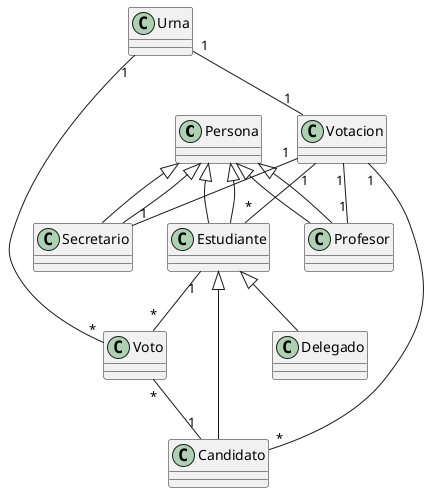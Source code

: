 @startuml
class Persona {
    
}

class Estudiante extends Persona {
  
}

class Profesor extends Persona {
  
}

class Secretario extends Persona {
  
}

class Delegado extends Estudiante {
  
}

class Candidato extends Estudiante {
  
}

class Urna {
  
}

class Voto {
  
}

class Votacion {
   
}

Persona <|-- Estudiante
Persona <|-- Profesor
Persona <|-- Secretario

Estudiante "1" -- "*" Voto
Voto "*" -- "1" Candidato
Urna "1" -- "*" Voto
Urna "1" -- "1" Votacion
Votacion "1" -- "1" Profesor
Votacion "1" -- "1" Secretario
Votacion "1" -- "*" Estudiante
Votacion "1" -- "*" Candidato

@enduml

